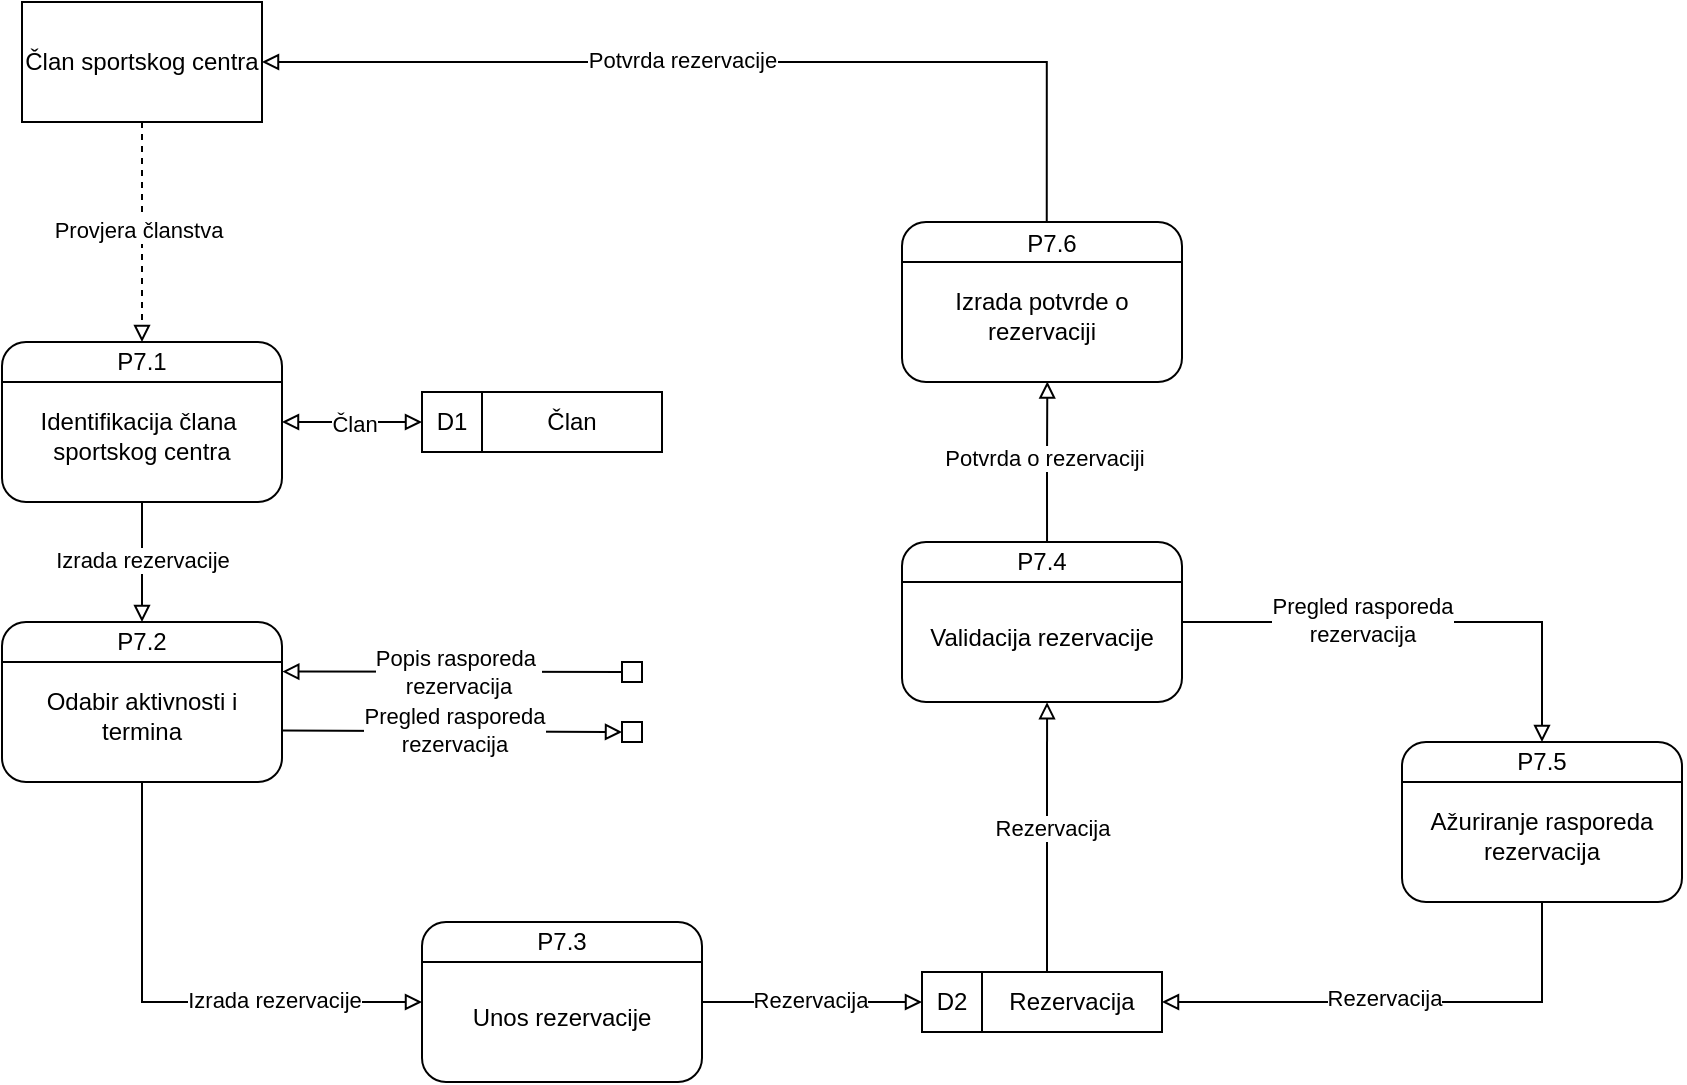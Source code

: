 <mxfile version="24.1.0" type="device">
  <diagram name="Page-1" id="ikzUpqAUHCB5sR5s8JnU">
    <mxGraphModel dx="1122" dy="855" grid="1" gridSize="10" guides="1" tooltips="1" connect="1" arrows="1" fold="1" page="1" pageScale="1" pageWidth="900" pageHeight="1600" math="0" shadow="0">
      <root>
        <mxCell id="0" />
        <mxCell id="1" parent="0" />
        <mxCell id="Pyc10BSElwtPO-Q09XgS-7" value="&lt;div&gt;&lt;br&gt;&lt;/div&gt;Identifikacija člana&amp;nbsp;&lt;div&gt;sportskog centra&lt;/div&gt;" style="rounded=1;whiteSpace=wrap;html=1;" vertex="1" parent="1">
          <mxGeometry x="80" y="240" width="140" height="80" as="geometry" />
        </mxCell>
        <mxCell id="Pyc10BSElwtPO-Q09XgS-8" value="" style="endArrow=none;html=1;rounded=0;exitX=0;exitY=0.25;exitDx=0;exitDy=0;entryX=1;entryY=0.25;entryDx=0;entryDy=0;" edge="1" parent="1" source="Pyc10BSElwtPO-Q09XgS-7" target="Pyc10BSElwtPO-Q09XgS-7">
          <mxGeometry width="50" height="50" relative="1" as="geometry">
            <mxPoint x="430" y="570" as="sourcePoint" />
            <mxPoint x="480" y="520" as="targetPoint" />
          </mxGeometry>
        </mxCell>
        <mxCell id="Pyc10BSElwtPO-Q09XgS-11" value="P7.1" style="text;html=1;align=center;verticalAlign=middle;whiteSpace=wrap;rounded=0;" vertex="1" parent="1">
          <mxGeometry x="120" y="240" width="60" height="20" as="geometry" />
        </mxCell>
        <mxCell id="Pyc10BSElwtPO-Q09XgS-12" value="Član sportskog centra" style="rounded=0;whiteSpace=wrap;html=1;" vertex="1" parent="1">
          <mxGeometry x="90" y="70" width="120" height="60" as="geometry" />
        </mxCell>
        <mxCell id="Pyc10BSElwtPO-Q09XgS-16" value="" style="rounded=0;whiteSpace=wrap;html=1;" vertex="1" parent="1">
          <mxGeometry x="290" y="265" width="120" height="30" as="geometry" />
        </mxCell>
        <mxCell id="Pyc10BSElwtPO-Q09XgS-17" value="" style="endArrow=none;html=1;rounded=0;entryX=0.25;entryY=0;entryDx=0;entryDy=0;exitX=0.25;exitY=1;exitDx=0;exitDy=0;" edge="1" parent="1" source="Pyc10BSElwtPO-Q09XgS-16" target="Pyc10BSElwtPO-Q09XgS-16">
          <mxGeometry width="50" height="50" relative="1" as="geometry">
            <mxPoint x="260" y="370" as="sourcePoint" />
            <mxPoint x="310" y="320" as="targetPoint" />
          </mxGeometry>
        </mxCell>
        <mxCell id="Pyc10BSElwtPO-Q09XgS-24" value="Član" style="text;html=1;align=center;verticalAlign=middle;whiteSpace=wrap;rounded=0;" vertex="1" parent="1">
          <mxGeometry x="340" y="265" width="50" height="30" as="geometry" />
        </mxCell>
        <mxCell id="Pyc10BSElwtPO-Q09XgS-25" value="D1" style="text;html=1;align=center;verticalAlign=middle;whiteSpace=wrap;rounded=0;" vertex="1" parent="1">
          <mxGeometry x="290" y="265" width="30" height="30" as="geometry" />
        </mxCell>
        <mxCell id="Pyc10BSElwtPO-Q09XgS-26" value="" style="endArrow=block;html=1;rounded=0;exitX=1;exitY=0.5;exitDx=0;exitDy=0;entryX=0;entryY=0.5;entryDx=0;entryDy=0;endFill=0;startArrow=block;startFill=0;" edge="1" parent="1" source="Pyc10BSElwtPO-Q09XgS-7" target="Pyc10BSElwtPO-Q09XgS-25">
          <mxGeometry width="50" height="50" relative="1" as="geometry">
            <mxPoint x="360" y="370" as="sourcePoint" />
            <mxPoint x="410" y="320" as="targetPoint" />
          </mxGeometry>
        </mxCell>
        <mxCell id="Pyc10BSElwtPO-Q09XgS-31" value="Član" style="edgeLabel;html=1;align=center;verticalAlign=middle;resizable=0;points=[];" vertex="1" connectable="0" parent="Pyc10BSElwtPO-Q09XgS-26">
          <mxGeometry x="-0.083" y="-1" relative="1" as="geometry">
            <mxPoint x="4" as="offset" />
          </mxGeometry>
        </mxCell>
        <mxCell id="Pyc10BSElwtPO-Q09XgS-29" value="" style="endArrow=block;html=1;rounded=0;exitX=0.5;exitY=1;exitDx=0;exitDy=0;entryX=0.5;entryY=0;entryDx=0;entryDy=0;endFill=0;dashed=1;" edge="1" parent="1" source="Pyc10BSElwtPO-Q09XgS-12" target="Pyc10BSElwtPO-Q09XgS-11">
          <mxGeometry width="50" height="50" relative="1" as="geometry">
            <mxPoint x="360" y="370" as="sourcePoint" />
            <mxPoint x="410" y="320" as="targetPoint" />
          </mxGeometry>
        </mxCell>
        <mxCell id="Pyc10BSElwtPO-Q09XgS-30" value="Provjera članstva" style="edgeLabel;html=1;align=center;verticalAlign=middle;resizable=0;points=[];" vertex="1" connectable="0" parent="Pyc10BSElwtPO-Q09XgS-29">
          <mxGeometry x="-0.026" y="-2" relative="1" as="geometry">
            <mxPoint as="offset" />
          </mxGeometry>
        </mxCell>
        <mxCell id="Pyc10BSElwtPO-Q09XgS-33" value="&lt;div&gt;&lt;br&gt;&lt;/div&gt;Odabir aktivnosti i termina" style="rounded=1;whiteSpace=wrap;html=1;" vertex="1" parent="1">
          <mxGeometry x="80" y="380" width="140" height="80" as="geometry" />
        </mxCell>
        <mxCell id="Pyc10BSElwtPO-Q09XgS-34" value="" style="endArrow=none;html=1;rounded=0;exitX=0;exitY=0.25;exitDx=0;exitDy=0;entryX=1;entryY=0.25;entryDx=0;entryDy=0;" edge="1" parent="1" source="Pyc10BSElwtPO-Q09XgS-33" target="Pyc10BSElwtPO-Q09XgS-33">
          <mxGeometry width="50" height="50" relative="1" as="geometry">
            <mxPoint x="430" y="710" as="sourcePoint" />
            <mxPoint x="480" y="660" as="targetPoint" />
          </mxGeometry>
        </mxCell>
        <mxCell id="Pyc10BSElwtPO-Q09XgS-35" value="P7.2" style="text;html=1;align=center;verticalAlign=middle;whiteSpace=wrap;rounded=0;" vertex="1" parent="1">
          <mxGeometry x="120" y="380" width="60" height="20" as="geometry" />
        </mxCell>
        <mxCell id="Pyc10BSElwtPO-Q09XgS-36" value="" style="endArrow=block;html=1;rounded=0;exitX=0.5;exitY=1;exitDx=0;exitDy=0;entryX=0.5;entryY=0;entryDx=0;entryDy=0;endFill=0;" edge="1" parent="1" source="Pyc10BSElwtPO-Q09XgS-7" target="Pyc10BSElwtPO-Q09XgS-35">
          <mxGeometry width="50" height="50" relative="1" as="geometry">
            <mxPoint x="350" y="400" as="sourcePoint" />
            <mxPoint x="400" y="350" as="targetPoint" />
          </mxGeometry>
        </mxCell>
        <mxCell id="Pyc10BSElwtPO-Q09XgS-72" value="Izrada rezervacije" style="edgeLabel;html=1;align=center;verticalAlign=middle;resizable=0;points=[];" vertex="1" connectable="0" parent="Pyc10BSElwtPO-Q09XgS-36">
          <mxGeometry x="-0.05" y="4" relative="1" as="geometry">
            <mxPoint x="-4" as="offset" />
          </mxGeometry>
        </mxCell>
        <mxCell id="Pyc10BSElwtPO-Q09XgS-38" value="" style="endArrow=block;html=1;rounded=0;entryX=1.001;entryY=0.31;entryDx=0;entryDy=0;endFill=0;entryPerimeter=0;exitX=0;exitY=0.5;exitDx=0;exitDy=0;" edge="1" parent="1" source="Pyc10BSElwtPO-Q09XgS-42" target="Pyc10BSElwtPO-Q09XgS-33">
          <mxGeometry width="50" height="50" relative="1" as="geometry">
            <mxPoint x="380" y="407" as="sourcePoint" />
            <mxPoint x="320" y="420" as="targetPoint" />
          </mxGeometry>
        </mxCell>
        <mxCell id="Pyc10BSElwtPO-Q09XgS-40" value="Popis rasporeda&amp;nbsp;&lt;div&gt;rezervacija&lt;/div&gt;" style="edgeLabel;html=1;align=center;verticalAlign=middle;resizable=0;points=[];" vertex="1" connectable="0" parent="Pyc10BSElwtPO-Q09XgS-38">
          <mxGeometry x="0.172" relative="1" as="geometry">
            <mxPoint x="17" as="offset" />
          </mxGeometry>
        </mxCell>
        <mxCell id="Pyc10BSElwtPO-Q09XgS-39" value="" style="endArrow=block;html=1;rounded=0;endFill=0;entryX=0;entryY=0.5;entryDx=0;entryDy=0;exitX=0.998;exitY=0.678;exitDx=0;exitDy=0;exitPerimeter=0;" edge="1" parent="1" source="Pyc10BSElwtPO-Q09XgS-33" target="Pyc10BSElwtPO-Q09XgS-45">
          <mxGeometry width="50" height="50" relative="1" as="geometry">
            <mxPoint x="220" y="435" as="sourcePoint" />
            <mxPoint x="370" y="440" as="targetPoint" />
          </mxGeometry>
        </mxCell>
        <mxCell id="Pyc10BSElwtPO-Q09XgS-41" value="Pregled rasporeda&lt;div&gt;rezervacija&lt;/div&gt;" style="edgeLabel;html=1;align=center;verticalAlign=middle;resizable=0;points=[];" vertex="1" connectable="0" parent="Pyc10BSElwtPO-Q09XgS-39">
          <mxGeometry x="-0.196" y="1" relative="1" as="geometry">
            <mxPoint x="18" as="offset" />
          </mxGeometry>
        </mxCell>
        <mxCell id="Pyc10BSElwtPO-Q09XgS-42" value="" style="whiteSpace=wrap;html=1;aspect=fixed;" vertex="1" parent="1">
          <mxGeometry x="390" y="400" width="10" height="10" as="geometry" />
        </mxCell>
        <mxCell id="Pyc10BSElwtPO-Q09XgS-45" value="" style="whiteSpace=wrap;html=1;aspect=fixed;" vertex="1" parent="1">
          <mxGeometry x="390" y="430" width="10" height="10" as="geometry" />
        </mxCell>
        <mxCell id="Pyc10BSElwtPO-Q09XgS-46" value="" style="endArrow=block;html=1;rounded=0;exitX=0.5;exitY=1;exitDx=0;exitDy=0;endFill=0;entryX=0;entryY=0.5;entryDx=0;entryDy=0;" edge="1" parent="1" source="Pyc10BSElwtPO-Q09XgS-33" target="Pyc10BSElwtPO-Q09XgS-54">
          <mxGeometry width="50" height="50" relative="1" as="geometry">
            <mxPoint x="420" y="380" as="sourcePoint" />
            <mxPoint x="310" y="570" as="targetPoint" />
            <Array as="points">
              <mxPoint x="150" y="570" />
            </Array>
          </mxGeometry>
        </mxCell>
        <mxCell id="Pyc10BSElwtPO-Q09XgS-73" value="Izrada rezervacije" style="edgeLabel;html=1;align=center;verticalAlign=middle;resizable=0;points=[];" vertex="1" connectable="0" parent="Pyc10BSElwtPO-Q09XgS-46">
          <mxGeometry x="0.063" y="2" relative="1" as="geometry">
            <mxPoint x="43" y="1" as="offset" />
          </mxGeometry>
        </mxCell>
        <mxCell id="Pyc10BSElwtPO-Q09XgS-48" value="&lt;div&gt;&lt;br&gt;&lt;/div&gt;Ažuriranje rasporeda rezervacija&lt;div&gt;&lt;/div&gt;" style="rounded=1;whiteSpace=wrap;html=1;" vertex="1" parent="1">
          <mxGeometry x="780" y="440" width="140" height="80" as="geometry" />
        </mxCell>
        <mxCell id="Pyc10BSElwtPO-Q09XgS-49" value="" style="endArrow=none;html=1;rounded=0;exitX=0;exitY=0.25;exitDx=0;exitDy=0;entryX=1;entryY=0.25;entryDx=0;entryDy=0;" edge="1" parent="1" source="Pyc10BSElwtPO-Q09XgS-48" target="Pyc10BSElwtPO-Q09XgS-48">
          <mxGeometry width="50" height="50" relative="1" as="geometry">
            <mxPoint x="1130" y="770" as="sourcePoint" />
            <mxPoint x="1180" y="720" as="targetPoint" />
          </mxGeometry>
        </mxCell>
        <mxCell id="Pyc10BSElwtPO-Q09XgS-50" value="P7.5" style="text;html=1;align=center;verticalAlign=middle;whiteSpace=wrap;rounded=0;" vertex="1" parent="1">
          <mxGeometry x="820" y="440" width="60" height="20" as="geometry" />
        </mxCell>
        <mxCell id="Pyc10BSElwtPO-Q09XgS-51" value="&lt;div&gt;&lt;br&gt;&lt;/div&gt;Izrada potvrde o rezervaciji&lt;div&gt;&lt;/div&gt;" style="rounded=1;whiteSpace=wrap;html=1;" vertex="1" parent="1">
          <mxGeometry x="530" y="180" width="140" height="80" as="geometry" />
        </mxCell>
        <mxCell id="Pyc10BSElwtPO-Q09XgS-52" value="" style="endArrow=none;html=1;rounded=0;exitX=0;exitY=0.25;exitDx=0;exitDy=0;entryX=1;entryY=0.25;entryDx=0;entryDy=0;" edge="1" parent="1" source="Pyc10BSElwtPO-Q09XgS-51" target="Pyc10BSElwtPO-Q09XgS-51">
          <mxGeometry width="50" height="50" relative="1" as="geometry">
            <mxPoint x="875" y="510" as="sourcePoint" />
            <mxPoint x="925" y="460" as="targetPoint" />
          </mxGeometry>
        </mxCell>
        <mxCell id="Pyc10BSElwtPO-Q09XgS-53" value="P7.6" style="text;html=1;align=center;verticalAlign=middle;whiteSpace=wrap;rounded=0;" vertex="1" parent="1">
          <mxGeometry x="575" y="181" width="60" height="20" as="geometry" />
        </mxCell>
        <mxCell id="Pyc10BSElwtPO-Q09XgS-54" value="&lt;div&gt;&lt;br&gt;&lt;/div&gt;Unos rezervacije&lt;div&gt;&lt;/div&gt;" style="rounded=1;whiteSpace=wrap;html=1;" vertex="1" parent="1">
          <mxGeometry x="290" y="530" width="140" height="80" as="geometry" />
        </mxCell>
        <mxCell id="Pyc10BSElwtPO-Q09XgS-55" value="" style="endArrow=none;html=1;rounded=0;exitX=0;exitY=0.25;exitDx=0;exitDy=0;entryX=1;entryY=0.25;entryDx=0;entryDy=0;" edge="1" parent="1" source="Pyc10BSElwtPO-Q09XgS-54" target="Pyc10BSElwtPO-Q09XgS-54">
          <mxGeometry width="50" height="50" relative="1" as="geometry">
            <mxPoint x="640" y="860" as="sourcePoint" />
            <mxPoint x="690" y="810" as="targetPoint" />
          </mxGeometry>
        </mxCell>
        <mxCell id="Pyc10BSElwtPO-Q09XgS-56" value="P7.3" style="text;html=1;align=center;verticalAlign=middle;whiteSpace=wrap;rounded=0;" vertex="1" parent="1">
          <mxGeometry x="330" y="530" width="60" height="20" as="geometry" />
        </mxCell>
        <mxCell id="Pyc10BSElwtPO-Q09XgS-57" value="&lt;div&gt;&lt;br&gt;&lt;/div&gt;Validacija rezervacije&lt;div&gt;&lt;/div&gt;" style="rounded=1;whiteSpace=wrap;html=1;" vertex="1" parent="1">
          <mxGeometry x="530" y="340" width="140" height="80" as="geometry" />
        </mxCell>
        <mxCell id="Pyc10BSElwtPO-Q09XgS-58" value="" style="endArrow=none;html=1;rounded=0;exitX=0;exitY=0.25;exitDx=0;exitDy=0;entryX=1;entryY=0.25;entryDx=0;entryDy=0;" edge="1" parent="1" source="Pyc10BSElwtPO-Q09XgS-57" target="Pyc10BSElwtPO-Q09XgS-57">
          <mxGeometry width="50" height="50" relative="1" as="geometry">
            <mxPoint x="880" y="670" as="sourcePoint" />
            <mxPoint x="930" y="620" as="targetPoint" />
          </mxGeometry>
        </mxCell>
        <mxCell id="Pyc10BSElwtPO-Q09XgS-59" value="P7.4" style="text;html=1;align=center;verticalAlign=middle;whiteSpace=wrap;rounded=0;" vertex="1" parent="1">
          <mxGeometry x="570" y="340" width="60" height="20" as="geometry" />
        </mxCell>
        <mxCell id="Pyc10BSElwtPO-Q09XgS-68" value="" style="rounded=0;whiteSpace=wrap;html=1;" vertex="1" parent="1">
          <mxGeometry x="540" y="555" width="120" height="30" as="geometry" />
        </mxCell>
        <mxCell id="Pyc10BSElwtPO-Q09XgS-69" value="" style="endArrow=none;html=1;rounded=0;entryX=0.25;entryY=0;entryDx=0;entryDy=0;exitX=0.25;exitY=1;exitDx=0;exitDy=0;" edge="1" parent="1" source="Pyc10BSElwtPO-Q09XgS-68" target="Pyc10BSElwtPO-Q09XgS-68">
          <mxGeometry width="50" height="50" relative="1" as="geometry">
            <mxPoint x="510" y="660" as="sourcePoint" />
            <mxPoint x="560" y="610" as="targetPoint" />
          </mxGeometry>
        </mxCell>
        <mxCell id="Pyc10BSElwtPO-Q09XgS-78" style="edgeStyle=orthogonalEdgeStyle;rounded=0;orthogonalLoop=1;jettySize=auto;html=1;exitX=0.25;exitY=0;exitDx=0;exitDy=0;endArrow=block;endFill=0;entryX=0.518;entryY=1.001;entryDx=0;entryDy=0;entryPerimeter=0;" edge="1" parent="1" source="Pyc10BSElwtPO-Q09XgS-70" target="Pyc10BSElwtPO-Q09XgS-57">
          <mxGeometry relative="1" as="geometry">
            <mxPoint x="602" y="460" as="targetPoint" />
          </mxGeometry>
        </mxCell>
        <mxCell id="Pyc10BSElwtPO-Q09XgS-93" value="Rezervacija" style="edgeLabel;html=1;align=center;verticalAlign=middle;resizable=0;points=[];" vertex="1" connectable="0" parent="Pyc10BSElwtPO-Q09XgS-78">
          <mxGeometry x="0.074" y="-2" relative="1" as="geometry">
            <mxPoint as="offset" />
          </mxGeometry>
        </mxCell>
        <mxCell id="Pyc10BSElwtPO-Q09XgS-70" value="Rezervacija" style="text;html=1;align=center;verticalAlign=middle;whiteSpace=wrap;rounded=0;" vertex="1" parent="1">
          <mxGeometry x="590" y="555" width="50" height="30" as="geometry" />
        </mxCell>
        <mxCell id="Pyc10BSElwtPO-Q09XgS-71" value="D2" style="text;html=1;align=center;verticalAlign=middle;whiteSpace=wrap;rounded=0;" vertex="1" parent="1">
          <mxGeometry x="540" y="555" width="30" height="30" as="geometry" />
        </mxCell>
        <mxCell id="Pyc10BSElwtPO-Q09XgS-74" value="" style="endArrow=block;html=1;rounded=0;exitX=1;exitY=0.5;exitDx=0;exitDy=0;endFill=0;entryX=0;entryY=0.5;entryDx=0;entryDy=0;" edge="1" parent="1" source="Pyc10BSElwtPO-Q09XgS-54" target="Pyc10BSElwtPO-Q09XgS-71">
          <mxGeometry width="50" height="50" relative="1" as="geometry">
            <mxPoint x="160" y="470" as="sourcePoint" />
            <mxPoint x="480" y="570" as="targetPoint" />
            <Array as="points" />
          </mxGeometry>
        </mxCell>
        <mxCell id="Pyc10BSElwtPO-Q09XgS-77" value="Rezervacija" style="edgeLabel;html=1;align=center;verticalAlign=middle;resizable=0;points=[];" vertex="1" connectable="0" parent="Pyc10BSElwtPO-Q09XgS-74">
          <mxGeometry x="-0.026" y="-4" relative="1" as="geometry">
            <mxPoint y="-5" as="offset" />
          </mxGeometry>
        </mxCell>
        <mxCell id="Pyc10BSElwtPO-Q09XgS-79" style="edgeStyle=orthogonalEdgeStyle;rounded=0;orthogonalLoop=1;jettySize=auto;html=1;exitX=0.517;exitY=0.004;exitDx=0;exitDy=0;endArrow=block;endFill=0;entryX=1;entryY=0.5;entryDx=0;entryDy=0;exitPerimeter=0;" edge="1" parent="1" source="Pyc10BSElwtPO-Q09XgS-51" target="Pyc10BSElwtPO-Q09XgS-12">
          <mxGeometry relative="1" as="geometry">
            <mxPoint x="613" y="565" as="sourcePoint" />
            <mxPoint x="430" y="110" as="targetPoint" />
          </mxGeometry>
        </mxCell>
        <mxCell id="Pyc10BSElwtPO-Q09XgS-80" value="Potvrda rezervacije" style="edgeLabel;html=1;align=center;verticalAlign=middle;resizable=0;points=[];" vertex="1" connectable="0" parent="Pyc10BSElwtPO-Q09XgS-79">
          <mxGeometry x="0.183" y="-1" relative="1" as="geometry">
            <mxPoint x="17" as="offset" />
          </mxGeometry>
        </mxCell>
        <mxCell id="Pyc10BSElwtPO-Q09XgS-82" style="edgeStyle=orthogonalEdgeStyle;rounded=0;orthogonalLoop=1;jettySize=auto;html=1;exitX=0.542;exitY=0.002;exitDx=0;exitDy=0;endArrow=block;endFill=0;entryX=0.519;entryY=0.997;entryDx=0;entryDy=0;exitPerimeter=0;entryPerimeter=0;" edge="1" parent="1" source="Pyc10BSElwtPO-Q09XgS-59" target="Pyc10BSElwtPO-Q09XgS-51">
          <mxGeometry relative="1" as="geometry">
            <mxPoint x="613" y="565" as="sourcePoint" />
            <mxPoint x="613" y="430" as="targetPoint" />
          </mxGeometry>
        </mxCell>
        <mxCell id="Pyc10BSElwtPO-Q09XgS-94" value="Potvrda o rezervaciji" style="edgeLabel;html=1;align=center;verticalAlign=middle;resizable=0;points=[];" vertex="1" connectable="0" parent="Pyc10BSElwtPO-Q09XgS-82">
          <mxGeometry x="0.043" y="2" relative="1" as="geometry">
            <mxPoint as="offset" />
          </mxGeometry>
        </mxCell>
        <mxCell id="Pyc10BSElwtPO-Q09XgS-89" value="" style="endArrow=block;html=1;rounded=0;endFill=0;exitX=1;exitY=0.5;exitDx=0;exitDy=0;entryX=0.5;entryY=0;entryDx=0;entryDy=0;" edge="1" parent="1" target="Pyc10BSElwtPO-Q09XgS-50" source="Pyc10BSElwtPO-Q09XgS-57">
          <mxGeometry width="50" height="50" relative="1" as="geometry">
            <mxPoint x="680" y="389" as="sourcePoint" />
            <mxPoint x="850" y="380" as="targetPoint" />
            <Array as="points">
              <mxPoint x="850" y="380" />
            </Array>
          </mxGeometry>
        </mxCell>
        <mxCell id="Pyc10BSElwtPO-Q09XgS-90" value="Pregled rasporeda&lt;div&gt;rezervacija&lt;/div&gt;" style="edgeLabel;html=1;align=center;verticalAlign=middle;resizable=0;points=[];" vertex="1" connectable="0" parent="Pyc10BSElwtPO-Q09XgS-89">
          <mxGeometry x="-0.196" y="1" relative="1" as="geometry">
            <mxPoint x="-7" as="offset" />
          </mxGeometry>
        </mxCell>
        <mxCell id="Pyc10BSElwtPO-Q09XgS-95" style="edgeStyle=orthogonalEdgeStyle;rounded=0;orthogonalLoop=1;jettySize=auto;html=1;endArrow=block;endFill=0;entryX=1;entryY=0.5;entryDx=0;entryDy=0;exitX=0.5;exitY=1;exitDx=0;exitDy=0;" edge="1" parent="1" source="Pyc10BSElwtPO-Q09XgS-48" target="Pyc10BSElwtPO-Q09XgS-68">
          <mxGeometry relative="1" as="geometry">
            <mxPoint x="840" y="550" as="sourcePoint" />
            <mxPoint x="613" y="430" as="targetPoint" />
          </mxGeometry>
        </mxCell>
        <mxCell id="Pyc10BSElwtPO-Q09XgS-96" value="Rezervacija" style="edgeLabel;html=1;align=center;verticalAlign=middle;resizable=0;points=[];" vertex="1" connectable="0" parent="Pyc10BSElwtPO-Q09XgS-95">
          <mxGeometry x="0.074" y="-2" relative="1" as="geometry">
            <mxPoint as="offset" />
          </mxGeometry>
        </mxCell>
      </root>
    </mxGraphModel>
  </diagram>
</mxfile>
